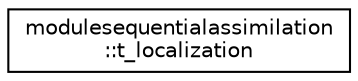 digraph "Graphical Class Hierarchy"
{
 // LATEX_PDF_SIZE
  edge [fontname="Helvetica",fontsize="10",labelfontname="Helvetica",labelfontsize="10"];
  node [fontname="Helvetica",fontsize="10",shape=record];
  rankdir="LR";
  Node0 [label="modulesequentialassimilation\l::t_localization",height=0.2,width=0.4,color="black", fillcolor="white", style="filled",URL="$structmodulesequentialassimilation_1_1t__localization.html",tooltip=" "];
}

